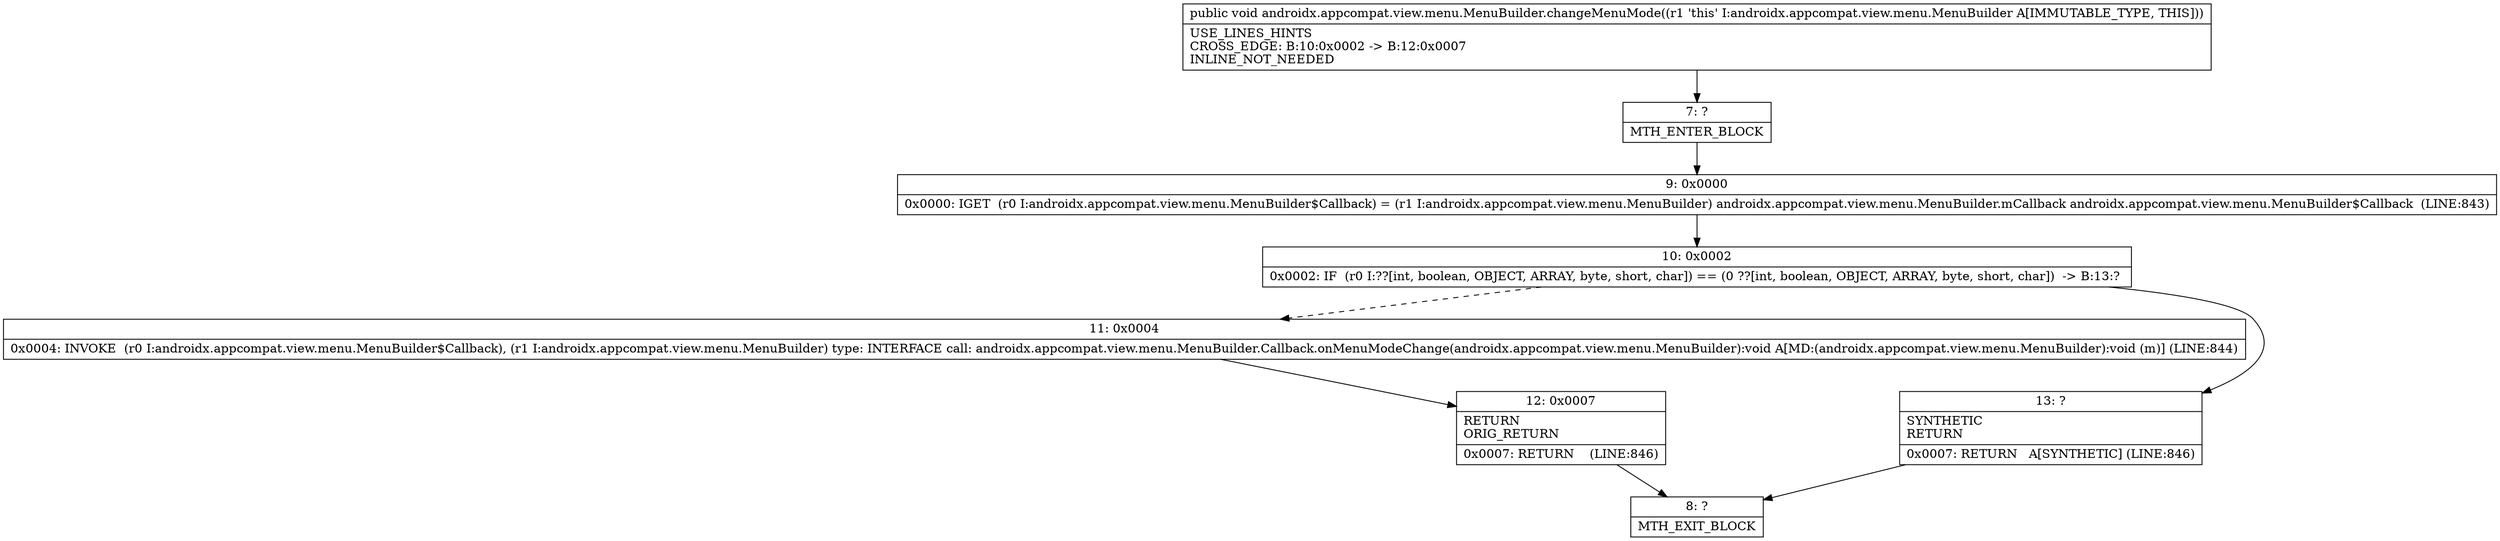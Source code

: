 digraph "CFG forandroidx.appcompat.view.menu.MenuBuilder.changeMenuMode()V" {
Node_7 [shape=record,label="{7\:\ ?|MTH_ENTER_BLOCK\l}"];
Node_9 [shape=record,label="{9\:\ 0x0000|0x0000: IGET  (r0 I:androidx.appcompat.view.menu.MenuBuilder$Callback) = (r1 I:androidx.appcompat.view.menu.MenuBuilder) androidx.appcompat.view.menu.MenuBuilder.mCallback androidx.appcompat.view.menu.MenuBuilder$Callback  (LINE:843)\l}"];
Node_10 [shape=record,label="{10\:\ 0x0002|0x0002: IF  (r0 I:??[int, boolean, OBJECT, ARRAY, byte, short, char]) == (0 ??[int, boolean, OBJECT, ARRAY, byte, short, char])  \-\> B:13:? \l}"];
Node_11 [shape=record,label="{11\:\ 0x0004|0x0004: INVOKE  (r0 I:androidx.appcompat.view.menu.MenuBuilder$Callback), (r1 I:androidx.appcompat.view.menu.MenuBuilder) type: INTERFACE call: androidx.appcompat.view.menu.MenuBuilder.Callback.onMenuModeChange(androidx.appcompat.view.menu.MenuBuilder):void A[MD:(androidx.appcompat.view.menu.MenuBuilder):void (m)] (LINE:844)\l}"];
Node_12 [shape=record,label="{12\:\ 0x0007|RETURN\lORIG_RETURN\l|0x0007: RETURN    (LINE:846)\l}"];
Node_8 [shape=record,label="{8\:\ ?|MTH_EXIT_BLOCK\l}"];
Node_13 [shape=record,label="{13\:\ ?|SYNTHETIC\lRETURN\l|0x0007: RETURN   A[SYNTHETIC] (LINE:846)\l}"];
MethodNode[shape=record,label="{public void androidx.appcompat.view.menu.MenuBuilder.changeMenuMode((r1 'this' I:androidx.appcompat.view.menu.MenuBuilder A[IMMUTABLE_TYPE, THIS]))  | USE_LINES_HINTS\lCROSS_EDGE: B:10:0x0002 \-\> B:12:0x0007\lINLINE_NOT_NEEDED\l}"];
MethodNode -> Node_7;Node_7 -> Node_9;
Node_9 -> Node_10;
Node_10 -> Node_11[style=dashed];
Node_10 -> Node_13;
Node_11 -> Node_12;
Node_12 -> Node_8;
Node_13 -> Node_8;
}

